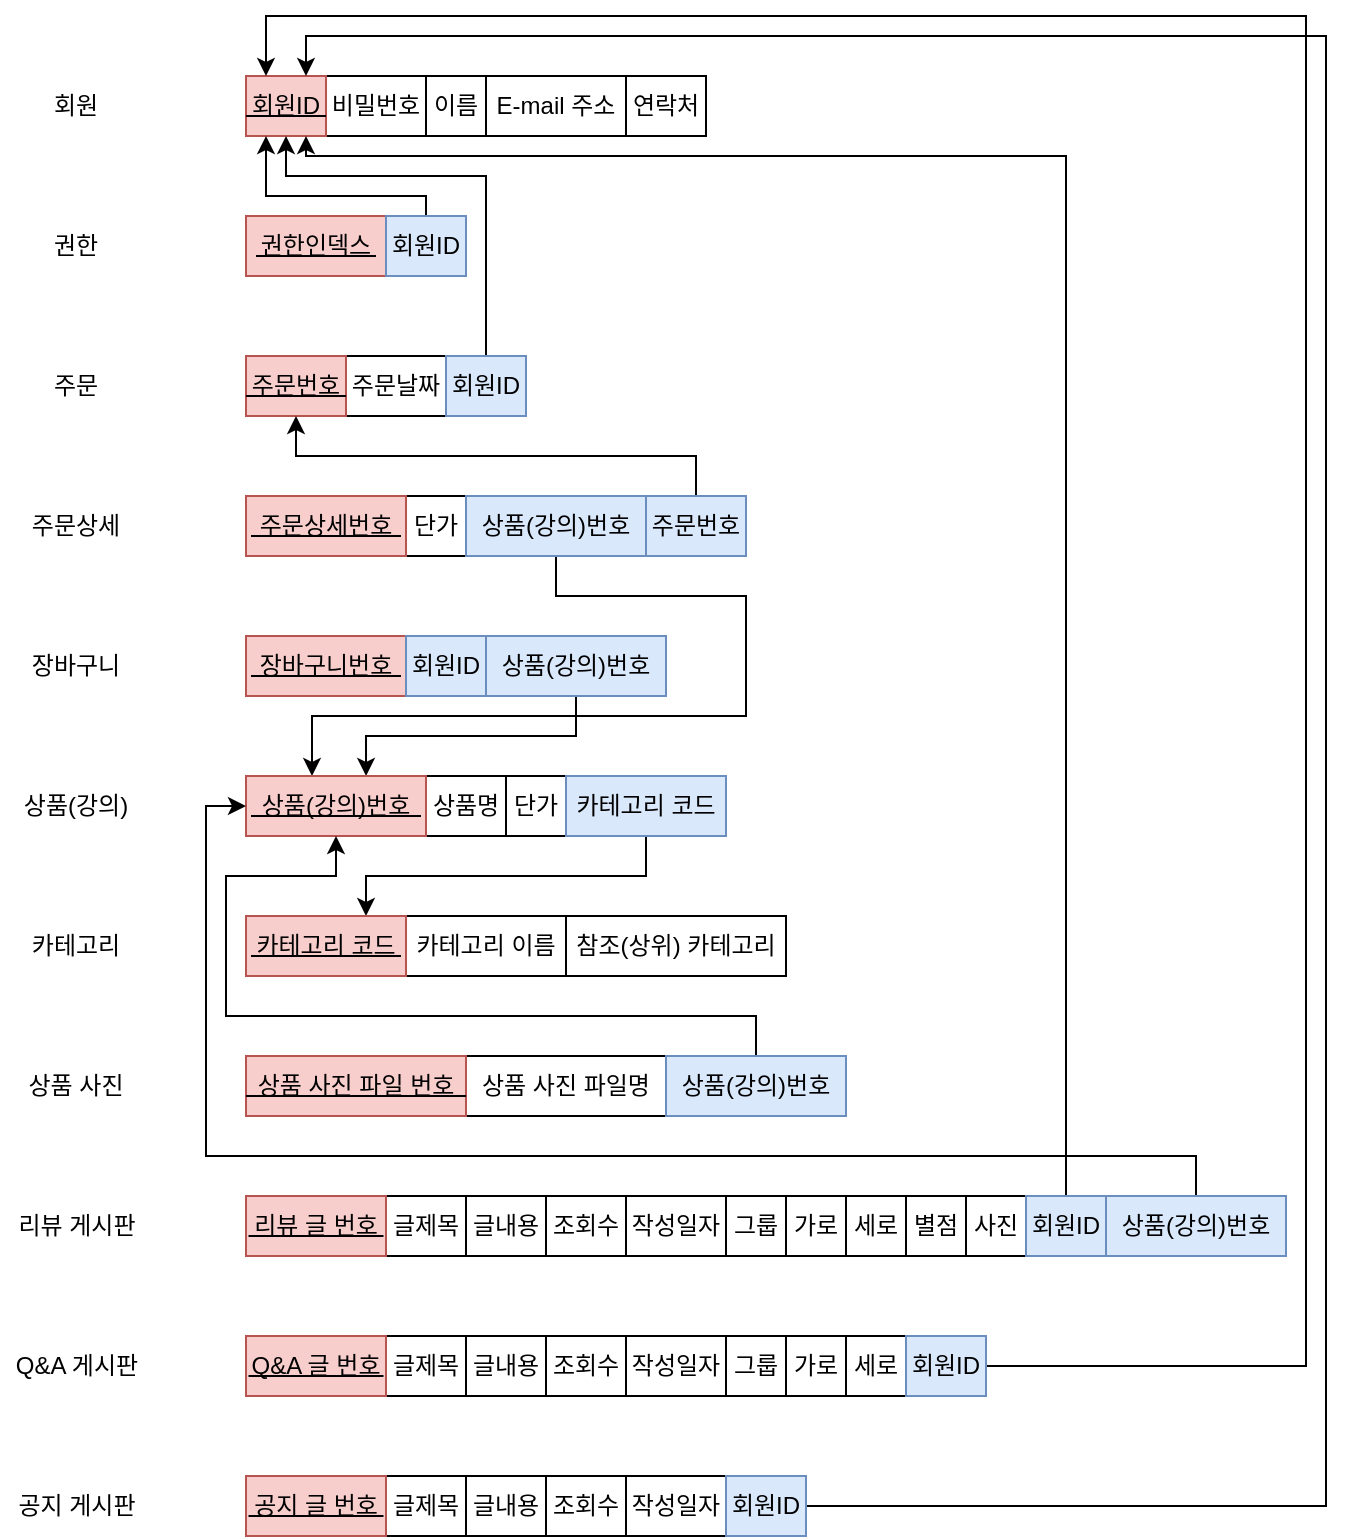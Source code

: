 <mxfile version="16.5.6" type="github">
  <diagram id="C5RBs43oDa-KdzZeNtuy" name="Page-1">
    <mxGraphModel dx="1026" dy="548" grid="1" gridSize="10" guides="1" tooltips="1" connect="1" arrows="1" fold="1" page="1" pageScale="1" pageWidth="827" pageHeight="1169" math="0" shadow="0">
      <root>
        <mxCell id="WIyWlLk6GJQsqaUBKTNV-0" />
        <mxCell id="WIyWlLk6GJQsqaUBKTNV-1" parent="WIyWlLk6GJQsqaUBKTNV-0" />
        <mxCell id="kf6Tb_t1w6MiDjC2hlCX-2" value="비밀번호" style="rounded=0;whiteSpace=wrap;html=1;labelBackgroundColor=default;fontFamily=Helvetica;fontSize=12;" parent="WIyWlLk6GJQsqaUBKTNV-1" vertex="1">
          <mxGeometry x="200" y="80" width="50" height="30" as="geometry" />
        </mxCell>
        <mxCell id="kf6Tb_t1w6MiDjC2hlCX-3" value="이름" style="rounded=0;whiteSpace=wrap;html=1;labelBackgroundColor=default;fontFamily=Helvetica;fontSize=12;fontColor=default;strokeColor=default;fillColor=default;" parent="WIyWlLk6GJQsqaUBKTNV-1" vertex="1">
          <mxGeometry x="250" y="80" width="30" height="30" as="geometry" />
        </mxCell>
        <mxCell id="kf6Tb_t1w6MiDjC2hlCX-4" value="E-mail 주소" style="rounded=0;whiteSpace=wrap;html=1;labelBackgroundColor=default;fontFamily=Helvetica;fontSize=12;fontColor=default;strokeColor=default;fillColor=default;" parent="WIyWlLk6GJQsqaUBKTNV-1" vertex="1">
          <mxGeometry x="280" y="80" width="70" height="30" as="geometry" />
        </mxCell>
        <mxCell id="kf6Tb_t1w6MiDjC2hlCX-5" value="연락처" style="rounded=0;whiteSpace=wrap;html=1;labelBackgroundColor=default;fontFamily=Helvetica;fontSize=12;fontColor=default;strokeColor=default;fillColor=default;" parent="WIyWlLk6GJQsqaUBKTNV-1" vertex="1">
          <mxGeometry x="350" y="80" width="40" height="30" as="geometry" />
        </mxCell>
        <mxCell id="kf6Tb_t1w6MiDjC2hlCX-9" value="주문날짜" style="rounded=0;whiteSpace=wrap;html=1;labelBackgroundColor=default;fontFamily=Helvetica;fontSize=12;fontColor=default;strokeColor=default;fillColor=default;" parent="WIyWlLk6GJQsqaUBKTNV-1" vertex="1">
          <mxGeometry x="210" y="220" width="50" height="30" as="geometry" />
        </mxCell>
        <mxCell id="kf6Tb_t1w6MiDjC2hlCX-12" value="단가" style="rounded=0;whiteSpace=wrap;html=1;labelBackgroundColor=default;fontFamily=Helvetica;fontSize=12;fontColor=default;strokeColor=default;fillColor=default;" parent="WIyWlLk6GJQsqaUBKTNV-1" vertex="1">
          <mxGeometry x="240" y="290" width="30" height="30" as="geometry" />
        </mxCell>
        <mxCell id="kf6Tb_t1w6MiDjC2hlCX-19" value="상품명" style="rounded=0;whiteSpace=wrap;html=1;labelBackgroundColor=default;fontFamily=Helvetica;fontSize=12;fontColor=default;strokeColor=default;fillColor=default;" parent="WIyWlLk6GJQsqaUBKTNV-1" vertex="1">
          <mxGeometry x="250" y="430" width="40" height="30" as="geometry" />
        </mxCell>
        <mxCell id="kf6Tb_t1w6MiDjC2hlCX-20" value="단가" style="rounded=0;whiteSpace=wrap;html=1;labelBackgroundColor=default;fontFamily=Helvetica;fontSize=12;fontColor=default;strokeColor=default;fillColor=default;" parent="WIyWlLk6GJQsqaUBKTNV-1" vertex="1">
          <mxGeometry x="290" y="430" width="30" height="30" as="geometry" />
        </mxCell>
        <mxCell id="kf6Tb_t1w6MiDjC2hlCX-23" value="카테고리 이름" style="rounded=0;whiteSpace=wrap;html=1;labelBackgroundColor=default;fontFamily=Helvetica;fontSize=12;fontColor=default;strokeColor=default;fillColor=default;" parent="WIyWlLk6GJQsqaUBKTNV-1" vertex="1">
          <mxGeometry x="240" y="500" width="80" height="30" as="geometry" />
        </mxCell>
        <mxCell id="kf6Tb_t1w6MiDjC2hlCX-24" value="참조(상위) 카테고리" style="rounded=0;whiteSpace=wrap;html=1;labelBackgroundColor=default;fontFamily=Helvetica;fontSize=12;fontColor=default;strokeColor=default;fillColor=default;" parent="WIyWlLk6GJQsqaUBKTNV-1" vertex="1">
          <mxGeometry x="320" y="500" width="110" height="30" as="geometry" />
        </mxCell>
        <mxCell id="kf6Tb_t1w6MiDjC2hlCX-26" value="상품 사진 파일명" style="rounded=0;whiteSpace=wrap;html=1;labelBackgroundColor=default;fontFamily=Helvetica;fontSize=12;fontColor=default;strokeColor=default;fillColor=default;" parent="WIyWlLk6GJQsqaUBKTNV-1" vertex="1">
          <mxGeometry x="270" y="570" width="100" height="30" as="geometry" />
        </mxCell>
        <mxCell id="kf6Tb_t1w6MiDjC2hlCX-29" value="글제목" style="rounded=0;whiteSpace=wrap;html=1;labelBackgroundColor=default;fontFamily=Helvetica;fontSize=12;fontColor=default;strokeColor=default;fillColor=default;" parent="WIyWlLk6GJQsqaUBKTNV-1" vertex="1">
          <mxGeometry x="230" y="640" width="40" height="30" as="geometry" />
        </mxCell>
        <mxCell id="kf6Tb_t1w6MiDjC2hlCX-30" value="글내용" style="rounded=0;whiteSpace=wrap;html=1;labelBackgroundColor=default;fontFamily=Helvetica;fontSize=12;fontColor=default;strokeColor=default;fillColor=default;" parent="WIyWlLk6GJQsqaUBKTNV-1" vertex="1">
          <mxGeometry x="270" y="640" width="40" height="30" as="geometry" />
        </mxCell>
        <mxCell id="kf6Tb_t1w6MiDjC2hlCX-31" value="조회수" style="rounded=0;whiteSpace=wrap;html=1;labelBackgroundColor=default;fontFamily=Helvetica;fontSize=12;fontColor=default;strokeColor=default;fillColor=default;" parent="WIyWlLk6GJQsqaUBKTNV-1" vertex="1">
          <mxGeometry x="310" y="640" width="40" height="30" as="geometry" />
        </mxCell>
        <mxCell id="kf6Tb_t1w6MiDjC2hlCX-32" value="작성일자" style="rounded=0;whiteSpace=wrap;html=1;labelBackgroundColor=default;fontFamily=Helvetica;fontSize=12;fontColor=default;strokeColor=default;fillColor=default;" parent="WIyWlLk6GJQsqaUBKTNV-1" vertex="1">
          <mxGeometry x="350" y="640" width="50" height="30" as="geometry" />
        </mxCell>
        <mxCell id="kf6Tb_t1w6MiDjC2hlCX-33" value="그룹" style="rounded=0;whiteSpace=wrap;html=1;labelBackgroundColor=default;fontFamily=Helvetica;fontSize=12;fontColor=default;strokeColor=default;fillColor=default;" parent="WIyWlLk6GJQsqaUBKTNV-1" vertex="1">
          <mxGeometry x="400" y="640" width="30" height="30" as="geometry" />
        </mxCell>
        <mxCell id="kf6Tb_t1w6MiDjC2hlCX-34" value="가로" style="rounded=0;whiteSpace=wrap;html=1;labelBackgroundColor=default;fontFamily=Helvetica;fontSize=12;fontColor=default;strokeColor=default;fillColor=default;" parent="WIyWlLk6GJQsqaUBKTNV-1" vertex="1">
          <mxGeometry x="430" y="640" width="30" height="30" as="geometry" />
        </mxCell>
        <mxCell id="kf6Tb_t1w6MiDjC2hlCX-35" value="세로" style="rounded=0;whiteSpace=wrap;html=1;labelBackgroundColor=default;fontFamily=Helvetica;fontSize=12;fontColor=default;strokeColor=default;fillColor=default;" parent="WIyWlLk6GJQsqaUBKTNV-1" vertex="1">
          <mxGeometry x="460" y="640" width="30" height="30" as="geometry" />
        </mxCell>
        <mxCell id="kf6Tb_t1w6MiDjC2hlCX-36" value="별점" style="rounded=0;whiteSpace=wrap;html=1;labelBackgroundColor=default;fontFamily=Helvetica;fontSize=12;fontColor=default;strokeColor=default;fillColor=default;" parent="WIyWlLk6GJQsqaUBKTNV-1" vertex="1">
          <mxGeometry x="490" y="640" width="30" height="30" as="geometry" />
        </mxCell>
        <mxCell id="kf6Tb_t1w6MiDjC2hlCX-37" value="사진" style="rounded=0;whiteSpace=wrap;html=1;labelBackgroundColor=default;fontFamily=Helvetica;fontSize=12;fontColor=default;strokeColor=default;fillColor=default;" parent="WIyWlLk6GJQsqaUBKTNV-1" vertex="1">
          <mxGeometry x="520" y="640" width="30" height="30" as="geometry" />
        </mxCell>
        <mxCell id="kf6Tb_t1w6MiDjC2hlCX-41" value="글제목" style="rounded=0;whiteSpace=wrap;html=1;labelBackgroundColor=default;fontFamily=Helvetica;fontSize=12;fontColor=default;strokeColor=default;fillColor=default;" parent="WIyWlLk6GJQsqaUBKTNV-1" vertex="1">
          <mxGeometry x="230" y="710" width="40" height="30" as="geometry" />
        </mxCell>
        <mxCell id="kf6Tb_t1w6MiDjC2hlCX-42" value="글내용" style="rounded=0;whiteSpace=wrap;html=1;labelBackgroundColor=default;fontFamily=Helvetica;fontSize=12;fontColor=default;strokeColor=default;fillColor=default;" parent="WIyWlLk6GJQsqaUBKTNV-1" vertex="1">
          <mxGeometry x="270" y="710" width="40" height="30" as="geometry" />
        </mxCell>
        <mxCell id="kf6Tb_t1w6MiDjC2hlCX-43" value="조회수" style="rounded=0;whiteSpace=wrap;html=1;labelBackgroundColor=default;fontFamily=Helvetica;fontSize=12;fontColor=default;strokeColor=default;fillColor=default;" parent="WIyWlLk6GJQsqaUBKTNV-1" vertex="1">
          <mxGeometry x="310" y="710" width="40" height="30" as="geometry" />
        </mxCell>
        <mxCell id="kf6Tb_t1w6MiDjC2hlCX-44" value="작성일자" style="rounded=0;whiteSpace=wrap;html=1;labelBackgroundColor=default;fontFamily=Helvetica;fontSize=12;fontColor=default;strokeColor=default;fillColor=default;" parent="WIyWlLk6GJQsqaUBKTNV-1" vertex="1">
          <mxGeometry x="350" y="710" width="50" height="30" as="geometry" />
        </mxCell>
        <mxCell id="kf6Tb_t1w6MiDjC2hlCX-45" value="그룹" style="rounded=0;whiteSpace=wrap;html=1;labelBackgroundColor=default;fontFamily=Helvetica;fontSize=12;fontColor=default;strokeColor=default;fillColor=default;" parent="WIyWlLk6GJQsqaUBKTNV-1" vertex="1">
          <mxGeometry x="400" y="710" width="30" height="30" as="geometry" />
        </mxCell>
        <mxCell id="kf6Tb_t1w6MiDjC2hlCX-46" value="가로" style="rounded=0;whiteSpace=wrap;html=1;labelBackgroundColor=default;fontFamily=Helvetica;fontSize=12;fontColor=default;strokeColor=default;fillColor=default;" parent="WIyWlLk6GJQsqaUBKTNV-1" vertex="1">
          <mxGeometry x="430" y="710" width="30" height="30" as="geometry" />
        </mxCell>
        <mxCell id="kf6Tb_t1w6MiDjC2hlCX-47" value="세로" style="rounded=0;whiteSpace=wrap;html=1;labelBackgroundColor=default;fontFamily=Helvetica;fontSize=12;fontColor=default;strokeColor=default;fillColor=default;" parent="WIyWlLk6GJQsqaUBKTNV-1" vertex="1">
          <mxGeometry x="460" y="710" width="30" height="30" as="geometry" />
        </mxCell>
        <mxCell id="kf6Tb_t1w6MiDjC2hlCX-50" value="글제목" style="rounded=0;whiteSpace=wrap;html=1;labelBackgroundColor=default;fontFamily=Helvetica;fontSize=12;fontColor=default;strokeColor=default;fillColor=default;" parent="WIyWlLk6GJQsqaUBKTNV-1" vertex="1">
          <mxGeometry x="230" y="780" width="40" height="30" as="geometry" />
        </mxCell>
        <mxCell id="kf6Tb_t1w6MiDjC2hlCX-51" value="글내용" style="rounded=0;whiteSpace=wrap;html=1;labelBackgroundColor=default;fontFamily=Helvetica;fontSize=12;fontColor=default;strokeColor=default;fillColor=default;" parent="WIyWlLk6GJQsqaUBKTNV-1" vertex="1">
          <mxGeometry x="270" y="780" width="40" height="30" as="geometry" />
        </mxCell>
        <mxCell id="kf6Tb_t1w6MiDjC2hlCX-52" value="조회수" style="rounded=0;whiteSpace=wrap;html=1;labelBackgroundColor=default;fontFamily=Helvetica;fontSize=12;fontColor=default;strokeColor=default;fillColor=default;" parent="WIyWlLk6GJQsqaUBKTNV-1" vertex="1">
          <mxGeometry x="310" y="780" width="40" height="30" as="geometry" />
        </mxCell>
        <mxCell id="kf6Tb_t1w6MiDjC2hlCX-53" value="작성일자" style="rounded=0;whiteSpace=wrap;html=1;labelBackgroundColor=default;fontFamily=Helvetica;fontSize=12;fontColor=default;strokeColor=default;fillColor=default;" parent="WIyWlLk6GJQsqaUBKTNV-1" vertex="1">
          <mxGeometry x="350" y="780" width="50" height="30" as="geometry" />
        </mxCell>
        <mxCell id="kf6Tb_t1w6MiDjC2hlCX-55" value="회원ID" style="rounded=0;whiteSpace=wrap;html=1;fillColor=#f8cecc;strokeColor=#b85450;" parent="WIyWlLk6GJQsqaUBKTNV-1" vertex="1">
          <mxGeometry x="160" y="80" width="40" height="30" as="geometry" />
        </mxCell>
        <mxCell id="kf6Tb_t1w6MiDjC2hlCX-56" value="권한인덱스" style="rounded=0;whiteSpace=wrap;html=1;fillColor=#f8cecc;strokeColor=#b85450;" parent="WIyWlLk6GJQsqaUBKTNV-1" vertex="1">
          <mxGeometry x="160" y="150" width="70" height="30" as="geometry" />
        </mxCell>
        <mxCell id="Gf-kG_PAmu8BcNTFqrWe-8" style="edgeStyle=orthogonalEdgeStyle;rounded=0;orthogonalLoop=1;jettySize=auto;html=1;exitX=0.5;exitY=0;exitDx=0;exitDy=0;entryX=0.25;entryY=1;entryDx=0;entryDy=0;" edge="1" parent="WIyWlLk6GJQsqaUBKTNV-1" source="kf6Tb_t1w6MiDjC2hlCX-57" target="kf6Tb_t1w6MiDjC2hlCX-55">
          <mxGeometry relative="1" as="geometry">
            <Array as="points">
              <mxPoint x="250" y="140" />
              <mxPoint x="170" y="140" />
            </Array>
          </mxGeometry>
        </mxCell>
        <mxCell id="kf6Tb_t1w6MiDjC2hlCX-57" value="회원ID" style="rounded=0;whiteSpace=wrap;html=1;fillColor=#dae8fc;strokeColor=#6c8ebf;" parent="WIyWlLk6GJQsqaUBKTNV-1" vertex="1">
          <mxGeometry x="230" y="150" width="40" height="30" as="geometry" />
        </mxCell>
        <mxCell id="kf6Tb_t1w6MiDjC2hlCX-58" value="주문번호" style="rounded=0;whiteSpace=wrap;html=1;fillColor=#f8cecc;strokeColor=#b85450;" parent="WIyWlLk6GJQsqaUBKTNV-1" vertex="1">
          <mxGeometry x="160" y="220" width="50" height="30" as="geometry" />
        </mxCell>
        <mxCell id="kf6Tb_t1w6MiDjC2hlCX-60" value="주문상세번호" style="rounded=0;whiteSpace=wrap;html=1;fillColor=#f8cecc;strokeColor=#b85450;" parent="WIyWlLk6GJQsqaUBKTNV-1" vertex="1">
          <mxGeometry x="160" y="290" width="80" height="30" as="geometry" />
        </mxCell>
        <mxCell id="Gf-kG_PAmu8BcNTFqrWe-2" style="edgeStyle=orthogonalEdgeStyle;rounded=0;orthogonalLoop=1;jettySize=auto;html=1;exitX=0.5;exitY=1;exitDx=0;exitDy=0;" edge="1" parent="WIyWlLk6GJQsqaUBKTNV-1" source="kf6Tb_t1w6MiDjC2hlCX-62">
          <mxGeometry relative="1" as="geometry">
            <mxPoint x="193" y="430" as="targetPoint" />
            <Array as="points">
              <mxPoint x="315" y="340" />
              <mxPoint x="410" y="340" />
              <mxPoint x="410" y="400" />
              <mxPoint x="193" y="400" />
            </Array>
          </mxGeometry>
        </mxCell>
        <mxCell id="kf6Tb_t1w6MiDjC2hlCX-62" value="상품(강의)번호" style="rounded=0;whiteSpace=wrap;html=1;fillColor=#dae8fc;strokeColor=#6c8ebf;" parent="WIyWlLk6GJQsqaUBKTNV-1" vertex="1">
          <mxGeometry x="270" y="290" width="90" height="30" as="geometry" />
        </mxCell>
        <mxCell id="Gf-kG_PAmu8BcNTFqrWe-1" style="edgeStyle=orthogonalEdgeStyle;rounded=0;orthogonalLoop=1;jettySize=auto;html=1;exitX=0.5;exitY=0;exitDx=0;exitDy=0;entryX=0.5;entryY=1;entryDx=0;entryDy=0;" edge="1" parent="WIyWlLk6GJQsqaUBKTNV-1" source="kf6Tb_t1w6MiDjC2hlCX-64" target="kf6Tb_t1w6MiDjC2hlCX-58">
          <mxGeometry relative="1" as="geometry" />
        </mxCell>
        <mxCell id="kf6Tb_t1w6MiDjC2hlCX-64" value="주문번호" style="rounded=0;whiteSpace=wrap;html=1;fillColor=#dae8fc;strokeColor=#6c8ebf;" parent="WIyWlLk6GJQsqaUBKTNV-1" vertex="1">
          <mxGeometry x="360" y="290" width="50" height="30" as="geometry" />
        </mxCell>
        <mxCell id="kf6Tb_t1w6MiDjC2hlCX-65" value="장바구니번호" style="rounded=0;whiteSpace=wrap;html=1;fillColor=#f8cecc;strokeColor=#b85450;" parent="WIyWlLk6GJQsqaUBKTNV-1" vertex="1">
          <mxGeometry x="160" y="360" width="80" height="30" as="geometry" />
        </mxCell>
        <mxCell id="kf6Tb_t1w6MiDjC2hlCX-66" value="회원ID" style="rounded=0;whiteSpace=wrap;html=1;fillColor=#dae8fc;strokeColor=#6c8ebf;" parent="WIyWlLk6GJQsqaUBKTNV-1" vertex="1">
          <mxGeometry x="240" y="360" width="40" height="30" as="geometry" />
        </mxCell>
        <mxCell id="Gf-kG_PAmu8BcNTFqrWe-4" style="edgeStyle=orthogonalEdgeStyle;rounded=0;orthogonalLoop=1;jettySize=auto;html=1;entryX=0.667;entryY=0;entryDx=0;entryDy=0;entryPerimeter=0;" edge="1" parent="WIyWlLk6GJQsqaUBKTNV-1" source="kf6Tb_t1w6MiDjC2hlCX-67" target="kf6Tb_t1w6MiDjC2hlCX-68">
          <mxGeometry relative="1" as="geometry">
            <Array as="points">
              <mxPoint x="325" y="410" />
              <mxPoint x="220" y="410" />
            </Array>
          </mxGeometry>
        </mxCell>
        <mxCell id="kf6Tb_t1w6MiDjC2hlCX-67" value="상품(강의)번호" style="rounded=0;whiteSpace=wrap;html=1;fillColor=#dae8fc;strokeColor=#6c8ebf;" parent="WIyWlLk6GJQsqaUBKTNV-1" vertex="1">
          <mxGeometry x="280" y="360" width="90" height="30" as="geometry" />
        </mxCell>
        <mxCell id="kf6Tb_t1w6MiDjC2hlCX-68" value="상품(강의)번호" style="rounded=0;whiteSpace=wrap;html=1;fillColor=#f8cecc;strokeColor=#b85450;" parent="WIyWlLk6GJQsqaUBKTNV-1" vertex="1">
          <mxGeometry x="160" y="430" width="90" height="30" as="geometry" />
        </mxCell>
        <mxCell id="Gf-kG_PAmu8BcNTFqrWe-5" style="edgeStyle=orthogonalEdgeStyle;rounded=0;orthogonalLoop=1;jettySize=auto;html=1;" edge="1" parent="WIyWlLk6GJQsqaUBKTNV-1" source="kf6Tb_t1w6MiDjC2hlCX-69" target="kf6Tb_t1w6MiDjC2hlCX-70">
          <mxGeometry relative="1" as="geometry">
            <Array as="points">
              <mxPoint x="360" y="480" />
              <mxPoint x="220" y="480" />
            </Array>
          </mxGeometry>
        </mxCell>
        <mxCell id="kf6Tb_t1w6MiDjC2hlCX-69" value="카테고리 코드" style="rounded=0;whiteSpace=wrap;html=1;fillColor=#dae8fc;strokeColor=#6c8ebf;" parent="WIyWlLk6GJQsqaUBKTNV-1" vertex="1">
          <mxGeometry x="320" y="430" width="80" height="30" as="geometry" />
        </mxCell>
        <mxCell id="kf6Tb_t1w6MiDjC2hlCX-70" value="카테고리 코드" style="rounded=0;whiteSpace=wrap;html=1;fillColor=#f8cecc;strokeColor=#b85450;" parent="WIyWlLk6GJQsqaUBKTNV-1" vertex="1">
          <mxGeometry x="160" y="500" width="80" height="30" as="geometry" />
        </mxCell>
        <mxCell id="kf6Tb_t1w6MiDjC2hlCX-71" value="상품 사진 파일 번호" style="rounded=0;whiteSpace=wrap;html=1;fillColor=#f8cecc;strokeColor=#b85450;" parent="WIyWlLk6GJQsqaUBKTNV-1" vertex="1">
          <mxGeometry x="160" y="570" width="110" height="30" as="geometry" />
        </mxCell>
        <mxCell id="Gf-kG_PAmu8BcNTFqrWe-10" style="edgeStyle=orthogonalEdgeStyle;rounded=0;orthogonalLoop=1;jettySize=auto;html=1;entryX=0.5;entryY=1;entryDx=0;entryDy=0;" edge="1" parent="WIyWlLk6GJQsqaUBKTNV-1" source="kf6Tb_t1w6MiDjC2hlCX-72" target="kf6Tb_t1w6MiDjC2hlCX-68">
          <mxGeometry relative="1" as="geometry">
            <Array as="points">
              <mxPoint x="415" y="550" />
              <mxPoint x="150" y="550" />
              <mxPoint x="150" y="480" />
              <mxPoint x="205" y="480" />
            </Array>
          </mxGeometry>
        </mxCell>
        <mxCell id="kf6Tb_t1w6MiDjC2hlCX-72" value="상품(강의)번호" style="rounded=0;whiteSpace=wrap;html=1;fillColor=#dae8fc;strokeColor=#6c8ebf;" parent="WIyWlLk6GJQsqaUBKTNV-1" vertex="1">
          <mxGeometry x="370" y="570" width="90" height="30" as="geometry" />
        </mxCell>
        <mxCell id="kf6Tb_t1w6MiDjC2hlCX-73" value="리뷰 글 번호" style="rounded=0;whiteSpace=wrap;html=1;fillColor=#f8cecc;strokeColor=#b85450;" parent="WIyWlLk6GJQsqaUBKTNV-1" vertex="1">
          <mxGeometry x="160" y="640" width="70" height="30" as="geometry" />
        </mxCell>
        <mxCell id="Gf-kG_PAmu8BcNTFqrWe-7" style="edgeStyle=orthogonalEdgeStyle;rounded=0;orthogonalLoop=1;jettySize=auto;html=1;entryX=0.75;entryY=1;entryDx=0;entryDy=0;" edge="1" parent="WIyWlLk6GJQsqaUBKTNV-1" source="kf6Tb_t1w6MiDjC2hlCX-74" target="kf6Tb_t1w6MiDjC2hlCX-55">
          <mxGeometry relative="1" as="geometry">
            <Array as="points">
              <mxPoint x="570" y="120" />
              <mxPoint x="190" y="120" />
            </Array>
          </mxGeometry>
        </mxCell>
        <mxCell id="kf6Tb_t1w6MiDjC2hlCX-74" value="회원ID" style="rounded=0;whiteSpace=wrap;html=1;fillColor=#dae8fc;strokeColor=#6c8ebf;" parent="WIyWlLk6GJQsqaUBKTNV-1" vertex="1">
          <mxGeometry x="550" y="640" width="40" height="30" as="geometry" />
        </mxCell>
        <mxCell id="Gf-kG_PAmu8BcNTFqrWe-11" style="edgeStyle=orthogonalEdgeStyle;rounded=0;orthogonalLoop=1;jettySize=auto;html=1;entryX=0;entryY=0.5;entryDx=0;entryDy=0;" edge="1" parent="WIyWlLk6GJQsqaUBKTNV-1" source="kf6Tb_t1w6MiDjC2hlCX-75" target="kf6Tb_t1w6MiDjC2hlCX-68">
          <mxGeometry relative="1" as="geometry">
            <Array as="points">
              <mxPoint x="635" y="620" />
              <mxPoint x="140" y="620" />
              <mxPoint x="140" y="445" />
            </Array>
          </mxGeometry>
        </mxCell>
        <mxCell id="kf6Tb_t1w6MiDjC2hlCX-75" value="상품(강의)번호" style="rounded=0;whiteSpace=wrap;html=1;fillColor=#dae8fc;strokeColor=#6c8ebf;" parent="WIyWlLk6GJQsqaUBKTNV-1" vertex="1">
          <mxGeometry x="590" y="640" width="90" height="30" as="geometry" />
        </mxCell>
        <mxCell id="Gf-kG_PAmu8BcNTFqrWe-14" style="edgeStyle=orthogonalEdgeStyle;rounded=0;orthogonalLoop=1;jettySize=auto;html=1;entryX=0.25;entryY=0;entryDx=0;entryDy=0;" edge="1" parent="WIyWlLk6GJQsqaUBKTNV-1" source="kf6Tb_t1w6MiDjC2hlCX-76" target="kf6Tb_t1w6MiDjC2hlCX-55">
          <mxGeometry relative="1" as="geometry">
            <Array as="points">
              <mxPoint x="690" y="725" />
              <mxPoint x="690" y="50" />
              <mxPoint x="170" y="50" />
            </Array>
          </mxGeometry>
        </mxCell>
        <mxCell id="kf6Tb_t1w6MiDjC2hlCX-76" value="회원ID" style="rounded=0;whiteSpace=wrap;html=1;fillColor=#dae8fc;strokeColor=#6c8ebf;" parent="WIyWlLk6GJQsqaUBKTNV-1" vertex="1">
          <mxGeometry x="490" y="710" width="40" height="30" as="geometry" />
        </mxCell>
        <mxCell id="Gf-kG_PAmu8BcNTFqrWe-13" style="edgeStyle=orthogonalEdgeStyle;rounded=0;orthogonalLoop=1;jettySize=auto;html=1;" edge="1" parent="WIyWlLk6GJQsqaUBKTNV-1" source="kf6Tb_t1w6MiDjC2hlCX-77">
          <mxGeometry relative="1" as="geometry">
            <mxPoint x="190" y="80" as="targetPoint" />
            <Array as="points">
              <mxPoint x="700" y="795" />
              <mxPoint x="700" y="60" />
              <mxPoint x="190" y="60" />
            </Array>
          </mxGeometry>
        </mxCell>
        <mxCell id="kf6Tb_t1w6MiDjC2hlCX-77" value="회원ID" style="rounded=0;whiteSpace=wrap;html=1;fillColor=#dae8fc;strokeColor=#6c8ebf;" parent="WIyWlLk6GJQsqaUBKTNV-1" vertex="1">
          <mxGeometry x="400" y="780" width="40" height="30" as="geometry" />
        </mxCell>
        <mxCell id="kf6Tb_t1w6MiDjC2hlCX-78" value="Q&amp;amp;A 글 번호" style="rounded=0;whiteSpace=wrap;html=1;fillColor=#f8cecc;strokeColor=#b85450;" parent="WIyWlLk6GJQsqaUBKTNV-1" vertex="1">
          <mxGeometry x="160" y="710" width="70" height="30" as="geometry" />
        </mxCell>
        <mxCell id="kf6Tb_t1w6MiDjC2hlCX-80" value="공지 글 번호" style="rounded=0;whiteSpace=wrap;html=1;fillColor=#f8cecc;strokeColor=#b85450;" parent="WIyWlLk6GJQsqaUBKTNV-1" vertex="1">
          <mxGeometry x="160" y="780" width="70" height="30" as="geometry" />
        </mxCell>
        <mxCell id="Gf-kG_PAmu8BcNTFqrWe-0" style="edgeStyle=orthogonalEdgeStyle;rounded=0;orthogonalLoop=1;jettySize=auto;html=1;exitX=0.75;exitY=0;exitDx=0;exitDy=0;entryX=0.5;entryY=1;entryDx=0;entryDy=0;" edge="1" parent="WIyWlLk6GJQsqaUBKTNV-1" source="kf6Tb_t1w6MiDjC2hlCX-81" target="kf6Tb_t1w6MiDjC2hlCX-55">
          <mxGeometry relative="1" as="geometry">
            <Array as="points">
              <mxPoint x="280" y="220" />
              <mxPoint x="280" y="130" />
              <mxPoint x="180" y="130" />
            </Array>
          </mxGeometry>
        </mxCell>
        <mxCell id="kf6Tb_t1w6MiDjC2hlCX-81" value="회원ID" style="rounded=0;whiteSpace=wrap;html=1;fillColor=#dae8fc;strokeColor=#6c8ebf;" parent="WIyWlLk6GJQsqaUBKTNV-1" vertex="1">
          <mxGeometry x="260" y="220" width="40" height="30" as="geometry" />
        </mxCell>
        <mxCell id="kf6Tb_t1w6MiDjC2hlCX-82" value="" style="endArrow=none;html=1;rounded=0;" parent="WIyWlLk6GJQsqaUBKTNV-1" edge="1">
          <mxGeometry width="50" height="50" relative="1" as="geometry">
            <mxPoint x="160" y="100" as="sourcePoint" />
            <mxPoint x="200" y="100" as="targetPoint" />
            <Array as="points" />
          </mxGeometry>
        </mxCell>
        <mxCell id="kf6Tb_t1w6MiDjC2hlCX-84" value="" style="endArrow=none;html=1;rounded=0;" parent="WIyWlLk6GJQsqaUBKTNV-1" edge="1">
          <mxGeometry width="50" height="50" relative="1" as="geometry">
            <mxPoint x="165" y="170" as="sourcePoint" />
            <mxPoint x="225" y="170" as="targetPoint" />
          </mxGeometry>
        </mxCell>
        <mxCell id="kf6Tb_t1w6MiDjC2hlCX-85" value="" style="endArrow=none;html=1;rounded=0;" parent="WIyWlLk6GJQsqaUBKTNV-1" edge="1">
          <mxGeometry width="50" height="50" relative="1" as="geometry">
            <mxPoint x="160.0" y="240" as="sourcePoint" />
            <mxPoint x="210" y="240" as="targetPoint" />
          </mxGeometry>
        </mxCell>
        <mxCell id="kf6Tb_t1w6MiDjC2hlCX-88" value="" style="endArrow=none;html=1;rounded=0;" parent="WIyWlLk6GJQsqaUBKTNV-1" edge="1">
          <mxGeometry width="50" height="50" relative="1" as="geometry">
            <mxPoint x="162.5" y="310" as="sourcePoint" />
            <mxPoint x="237.5" y="310" as="targetPoint" />
          </mxGeometry>
        </mxCell>
        <mxCell id="kf6Tb_t1w6MiDjC2hlCX-89" value="" style="endArrow=none;html=1;rounded=0;" parent="WIyWlLk6GJQsqaUBKTNV-1" edge="1">
          <mxGeometry width="50" height="50" relative="1" as="geometry">
            <mxPoint x="162.5" y="380" as="sourcePoint" />
            <mxPoint x="237.5" y="380" as="targetPoint" />
          </mxGeometry>
        </mxCell>
        <mxCell id="kf6Tb_t1w6MiDjC2hlCX-90" value="" style="endArrow=none;html=1;rounded=0;" parent="WIyWlLk6GJQsqaUBKTNV-1" edge="1">
          <mxGeometry width="50" height="50" relative="1" as="geometry">
            <mxPoint x="162.5" y="450.0" as="sourcePoint" />
            <mxPoint x="247.5" y="450" as="targetPoint" />
          </mxGeometry>
        </mxCell>
        <mxCell id="kf6Tb_t1w6MiDjC2hlCX-91" value="" style="endArrow=none;html=1;rounded=0;" parent="WIyWlLk6GJQsqaUBKTNV-1" edge="1">
          <mxGeometry width="50" height="50" relative="1" as="geometry">
            <mxPoint x="162.5" y="520.0" as="sourcePoint" />
            <mxPoint x="237.5" y="520.0" as="targetPoint" />
          </mxGeometry>
        </mxCell>
        <mxCell id="kf6Tb_t1w6MiDjC2hlCX-92" value="" style="endArrow=none;html=1;rounded=0;" parent="WIyWlLk6GJQsqaUBKTNV-1" edge="1">
          <mxGeometry width="50" height="50" relative="1" as="geometry">
            <mxPoint x="160" y="590" as="sourcePoint" />
            <mxPoint x="270" y="590" as="targetPoint" />
          </mxGeometry>
        </mxCell>
        <mxCell id="kf6Tb_t1w6MiDjC2hlCX-93" value="" style="endArrow=none;html=1;rounded=0;" parent="WIyWlLk6GJQsqaUBKTNV-1" edge="1">
          <mxGeometry width="50" height="50" relative="1" as="geometry">
            <mxPoint x="161.25" y="660" as="sourcePoint" />
            <mxPoint x="228.75" y="660" as="targetPoint" />
          </mxGeometry>
        </mxCell>
        <mxCell id="kf6Tb_t1w6MiDjC2hlCX-94" value="" style="endArrow=none;html=1;rounded=0;" parent="WIyWlLk6GJQsqaUBKTNV-1" edge="1">
          <mxGeometry width="50" height="50" relative="1" as="geometry">
            <mxPoint x="161.25" y="730" as="sourcePoint" />
            <mxPoint x="228.75" y="730" as="targetPoint" />
          </mxGeometry>
        </mxCell>
        <mxCell id="kf6Tb_t1w6MiDjC2hlCX-95" value="" style="endArrow=none;html=1;rounded=0;" parent="WIyWlLk6GJQsqaUBKTNV-1" edge="1">
          <mxGeometry width="50" height="50" relative="1" as="geometry">
            <mxPoint x="161.25" y="800" as="sourcePoint" />
            <mxPoint x="228.75" y="800" as="targetPoint" />
          </mxGeometry>
        </mxCell>
        <mxCell id="Gf-kG_PAmu8BcNTFqrWe-15" value="회원" style="rounded=0;whiteSpace=wrap;html=1;strokeColor=none;fillColor=none;" vertex="1" parent="WIyWlLk6GJQsqaUBKTNV-1">
          <mxGeometry x="60" y="80" width="30" height="30" as="geometry" />
        </mxCell>
        <mxCell id="Gf-kG_PAmu8BcNTFqrWe-17" value="권한" style="rounded=0;whiteSpace=wrap;html=1;strokeColor=none;fillColor=none;" vertex="1" parent="WIyWlLk6GJQsqaUBKTNV-1">
          <mxGeometry x="60" y="150" width="30" height="30" as="geometry" />
        </mxCell>
        <mxCell id="Gf-kG_PAmu8BcNTFqrWe-18" value="주문" style="rounded=0;whiteSpace=wrap;html=1;strokeColor=none;fillColor=none;" vertex="1" parent="WIyWlLk6GJQsqaUBKTNV-1">
          <mxGeometry x="60" y="220" width="30" height="30" as="geometry" />
        </mxCell>
        <mxCell id="Gf-kG_PAmu8BcNTFqrWe-19" value="주문상세" style="rounded=0;whiteSpace=wrap;html=1;strokeColor=none;fillColor=none;" vertex="1" parent="WIyWlLk6GJQsqaUBKTNV-1">
          <mxGeometry x="50" y="290" width="50" height="30" as="geometry" />
        </mxCell>
        <mxCell id="Gf-kG_PAmu8BcNTFqrWe-20" value="장바구니" style="rounded=0;whiteSpace=wrap;html=1;strokeColor=none;fillColor=none;" vertex="1" parent="WIyWlLk6GJQsqaUBKTNV-1">
          <mxGeometry x="50" y="360" width="50" height="30" as="geometry" />
        </mxCell>
        <mxCell id="Gf-kG_PAmu8BcNTFqrWe-21" value="상품(강의)" style="rounded=0;whiteSpace=wrap;html=1;strokeColor=none;fillColor=none;" vertex="1" parent="WIyWlLk6GJQsqaUBKTNV-1">
          <mxGeometry x="45" y="430" width="60" height="30" as="geometry" />
        </mxCell>
        <mxCell id="Gf-kG_PAmu8BcNTFqrWe-22" value="카테고리" style="rounded=0;whiteSpace=wrap;html=1;strokeColor=none;fillColor=none;" vertex="1" parent="WIyWlLk6GJQsqaUBKTNV-1">
          <mxGeometry x="50" y="500" width="50" height="30" as="geometry" />
        </mxCell>
        <mxCell id="Gf-kG_PAmu8BcNTFqrWe-23" value="상품 사진" style="rounded=0;whiteSpace=wrap;html=1;strokeColor=none;fillColor=none;" vertex="1" parent="WIyWlLk6GJQsqaUBKTNV-1">
          <mxGeometry x="45" y="570" width="60" height="30" as="geometry" />
        </mxCell>
        <mxCell id="Gf-kG_PAmu8BcNTFqrWe-24" value="리뷰 게시판" style="rounded=0;whiteSpace=wrap;html=1;strokeColor=none;fillColor=none;" vertex="1" parent="WIyWlLk6GJQsqaUBKTNV-1">
          <mxGeometry x="37.5" y="640" width="75" height="30" as="geometry" />
        </mxCell>
        <mxCell id="Gf-kG_PAmu8BcNTFqrWe-25" value="Q&amp;amp;A 게시판" style="rounded=0;whiteSpace=wrap;html=1;strokeColor=none;fillColor=none;" vertex="1" parent="WIyWlLk6GJQsqaUBKTNV-1">
          <mxGeometry x="37.5" y="710" width="75" height="30" as="geometry" />
        </mxCell>
        <mxCell id="Gf-kG_PAmu8BcNTFqrWe-26" value="공지 게시판" style="rounded=0;whiteSpace=wrap;html=1;strokeColor=none;fillColor=none;" vertex="1" parent="WIyWlLk6GJQsqaUBKTNV-1">
          <mxGeometry x="38.75" y="780" width="72.5" height="30" as="geometry" />
        </mxCell>
      </root>
    </mxGraphModel>
  </diagram>
</mxfile>
